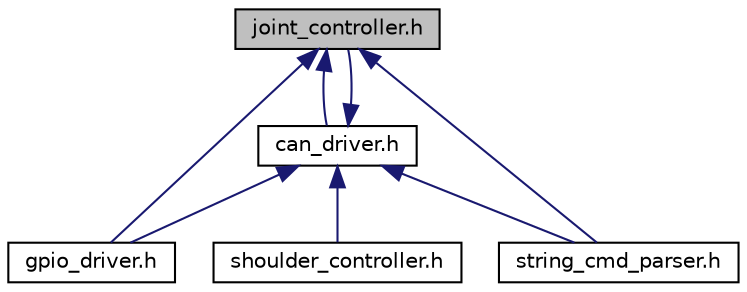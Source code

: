 digraph "joint_controller.h"
{
 // LATEX_PDF_SIZE
  edge [fontname="Helvetica",fontsize="10",labelfontname="Helvetica",labelfontsize="10"];
  node [fontname="Helvetica",fontsize="10",shape=record];
  Node1 [label="joint_controller.h",height=0.2,width=0.4,color="black", fillcolor="grey75", style="filled", fontcolor="black",tooltip=" "];
  Node1 -> Node2 [dir="back",color="midnightblue",fontsize="10",style="solid"];
  Node2 [label="can_driver.h",height=0.2,width=0.4,color="black", fillcolor="white", style="filled",URL="$can__driver_8h.html",tooltip=" "];
  Node2 -> Node3 [dir="back",color="midnightblue",fontsize="10",style="solid"];
  Node3 [label="gpio_driver.h",height=0.2,width=0.4,color="black", fillcolor="white", style="filled",URL="$gpio__driver_8h.html",tooltip=" "];
  Node2 -> Node1 [dir="back",color="midnightblue",fontsize="10",style="solid"];
  Node2 -> Node4 [dir="back",color="midnightblue",fontsize="10",style="solid"];
  Node4 [label="shoulder_controller.h",height=0.2,width=0.4,color="black", fillcolor="white", style="filled",URL="$shoulder__controller_8h.html",tooltip=" "];
  Node2 -> Node5 [dir="back",color="midnightblue",fontsize="10",style="solid"];
  Node5 [label="string_cmd_parser.h",height=0.2,width=0.4,color="black", fillcolor="white", style="filled",URL="$string__cmd__parser_8h.html",tooltip=" "];
  Node1 -> Node3 [dir="back",color="midnightblue",fontsize="10",style="solid"];
  Node1 -> Node5 [dir="back",color="midnightblue",fontsize="10",style="solid"];
}
